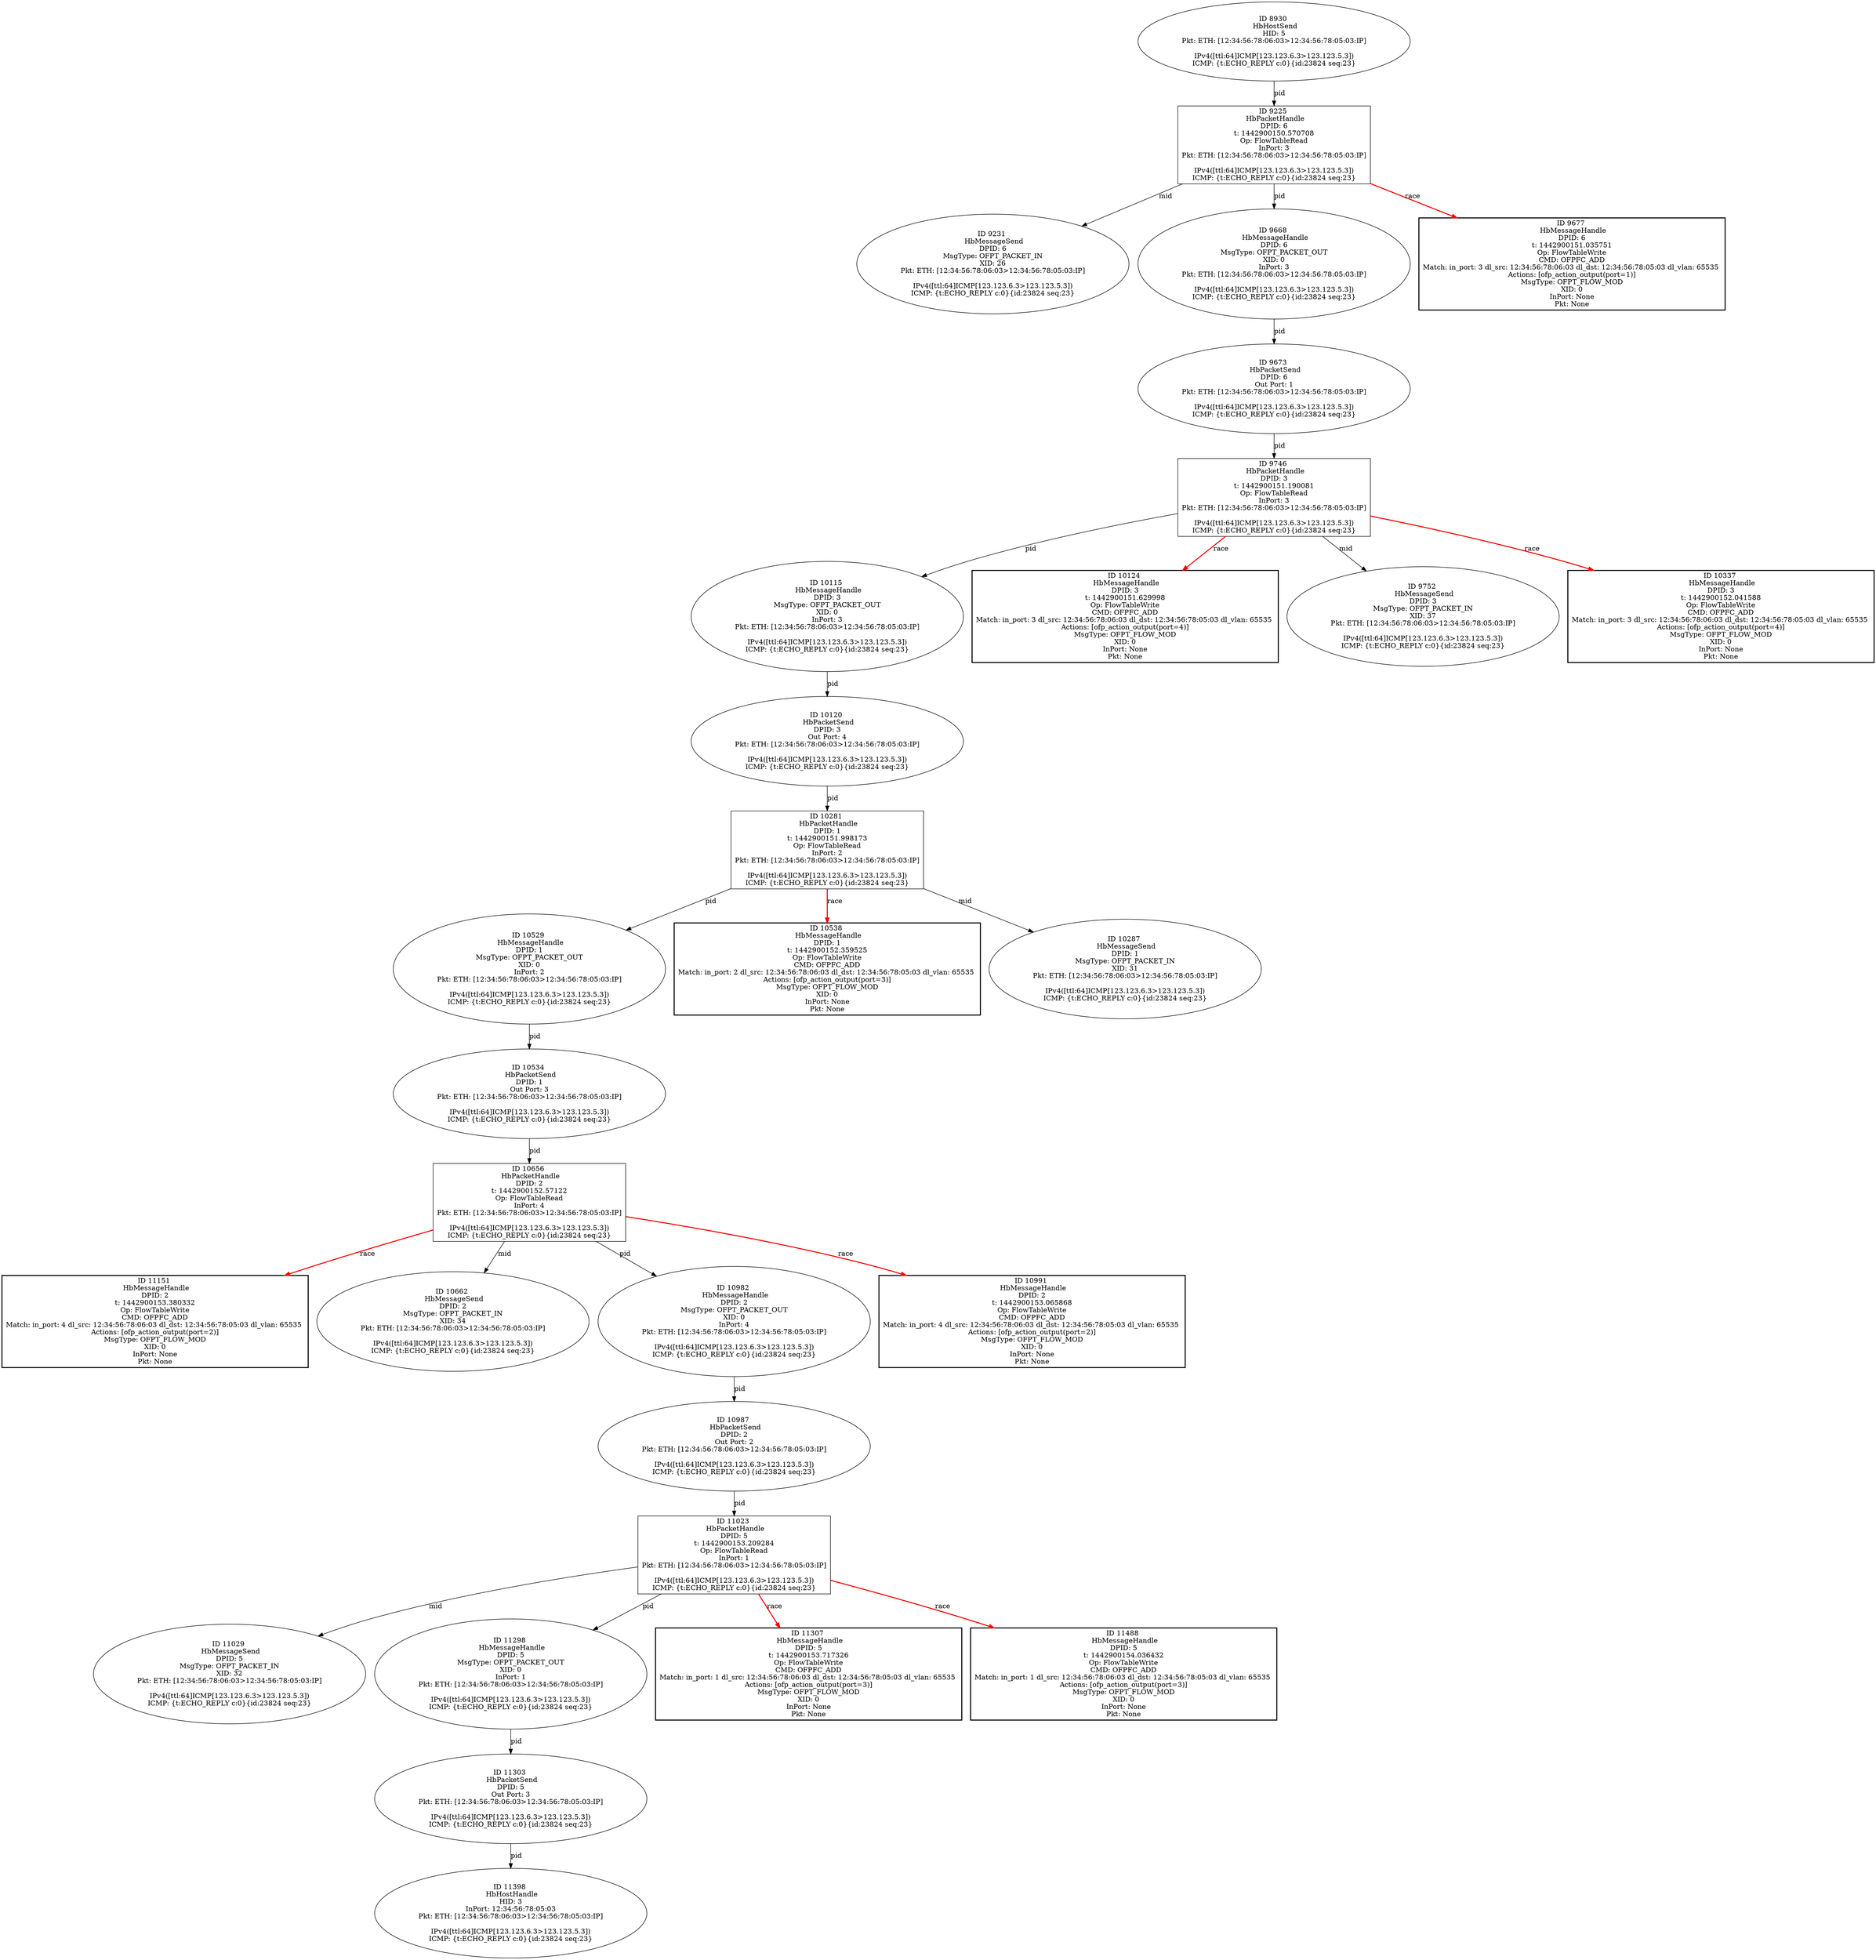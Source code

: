 strict digraph G {
10115 [shape=oval, event=<hb_events.HbMessageHandle object at 0x109eaa190>, label="ID 10115 
 HbMessageHandle
DPID: 3
MsgType: OFPT_PACKET_OUT
XID: 0
InPort: 3
Pkt: ETH: [12:34:56:78:06:03>12:34:56:78:05:03:IP]

IPv4([ttl:64]ICMP[123.123.6.3>123.123.5.3])
ICMP: {t:ECHO_REPLY c:0}{id:23824 seq:23}"];
11398 [shape=oval, event=<hb_events.HbHostHandle object at 0x10a3aa690>, label="ID 11398 
 HbHostHandle
HID: 3
InPort: 12:34:56:78:05:03
Pkt: ETH: [12:34:56:78:06:03>12:34:56:78:05:03:IP]

IPv4([ttl:64]ICMP[123.123.6.3>123.123.5.3])
ICMP: {t:ECHO_REPLY c:0}{id:23824 seq:23}"];
10120 [shape=oval, event=<hb_events.HbPacketSend object at 0x109eaa7d0>, label="ID 10120 
 HbPacketSend
DPID: 3
Out Port: 4
Pkt: ETH: [12:34:56:78:06:03>12:34:56:78:05:03:IP]

IPv4([ttl:64]ICMP[123.123.6.3>123.123.5.3])
ICMP: {t:ECHO_REPLY c:0}{id:23824 seq:23}"];
9225 [shape=box, event=<hb_events.HbPacketHandle object at 0x109c25190>, label="ID 9225 
 HbPacketHandle
DPID: 6
t: 1442900150.570708
Op: FlowTableRead
InPort: 3
Pkt: ETH: [12:34:56:78:06:03>12:34:56:78:05:03:IP]

IPv4([ttl:64]ICMP[123.123.6.3>123.123.5.3])
ICMP: {t:ECHO_REPLY c:0}{id:23824 seq:23}"];
10124 [shape=box, style=bold, event=<hb_events.HbMessageHandle object at 0x109eb0e90>, label="ID 10124 
 HbMessageHandle
DPID: 3
t: 1442900151.629998
Op: FlowTableWrite
CMD: OFPFC_ADD
Match: in_port: 3 dl_src: 12:34:56:78:06:03 dl_dst: 12:34:56:78:05:03 dl_vlan: 65535 
Actions: [ofp_action_output(port=4)]
MsgType: OFPT_FLOW_MOD
XID: 0
InPort: None
Pkt: None"];
9231 [shape=oval, event=<hb_events.HbMessageSend object at 0x109c25950>, label="ID 9231 
 HbMessageSend
DPID: 6
MsgType: OFPT_PACKET_IN
XID: 26
Pkt: ETH: [12:34:56:78:06:03>12:34:56:78:05:03:IP]

IPv4([ttl:64]ICMP[123.123.6.3>123.123.5.3])
ICMP: {t:ECHO_REPLY c:0}{id:23824 seq:23}"];
9746 [shape=box, event=<hb_events.HbPacketHandle object at 0x109d7b410>, label="ID 9746 
 HbPacketHandle
DPID: 3
t: 1442900151.190081
Op: FlowTableRead
InPort: 3
Pkt: ETH: [12:34:56:78:06:03>12:34:56:78:05:03:IP]

IPv4([ttl:64]ICMP[123.123.6.3>123.123.5.3])
ICMP: {t:ECHO_REPLY c:0}{id:23824 seq:23}"];
11029 [shape=oval, event=<hb_events.HbMessageSend object at 0x10a204790>, label="ID 11029 
 HbMessageSend
DPID: 5
MsgType: OFPT_PACKET_IN
XID: 32
Pkt: ETH: [12:34:56:78:06:03>12:34:56:78:05:03:IP]

IPv4([ttl:64]ICMP[123.123.6.3>123.123.5.3])
ICMP: {t:ECHO_REPLY c:0}{id:23824 seq:23}"];
9752 [shape=oval, event=<hb_events.HbMessageSend object at 0x109d7e610>, label="ID 9752 
 HbMessageSend
DPID: 3
MsgType: OFPT_PACKET_IN
XID: 37
Pkt: ETH: [12:34:56:78:06:03>12:34:56:78:05:03:IP]

IPv4([ttl:64]ICMP[123.123.6.3>123.123.5.3])
ICMP: {t:ECHO_REPLY c:0}{id:23824 seq:23}"];
10656 [shape=box, event=<hb_events.HbPacketHandle object at 0x10a088590>, label="ID 10656 
 HbPacketHandle
DPID: 2
t: 1442900152.57122
Op: FlowTableRead
InPort: 4
Pkt: ETH: [12:34:56:78:06:03>12:34:56:78:05:03:IP]

IPv4([ttl:64]ICMP[123.123.6.3>123.123.5.3])
ICMP: {t:ECHO_REPLY c:0}{id:23824 seq:23}"];
10529 [shape=oval, event=<hb_events.HbMessageHandle object at 0x10a0282d0>, label="ID 10529 
 HbMessageHandle
DPID: 1
MsgType: OFPT_PACKET_OUT
XID: 0
InPort: 2
Pkt: ETH: [12:34:56:78:06:03>12:34:56:78:05:03:IP]

IPv4([ttl:64]ICMP[123.123.6.3>123.123.5.3])
ICMP: {t:ECHO_REPLY c:0}{id:23824 seq:23}"];
11298 [shape=oval, event=<hb_events.HbMessageHandle object at 0x10a359a90>, label="ID 11298 
 HbMessageHandle
DPID: 5
MsgType: OFPT_PACKET_OUT
XID: 0
InPort: 1
Pkt: ETH: [12:34:56:78:06:03>12:34:56:78:05:03:IP]

IPv4([ttl:64]ICMP[123.123.6.3>123.123.5.3])
ICMP: {t:ECHO_REPLY c:0}{id:23824 seq:23}"];
11151 [shape=box, style=bold, event=<hb_events.HbMessageHandle object at 0x10a2a0390>, label="ID 11151 
 HbMessageHandle
DPID: 2
t: 1442900153.380332
Op: FlowTableWrite
CMD: OFPFC_ADD
Match: in_port: 4 dl_src: 12:34:56:78:06:03 dl_dst: 12:34:56:78:05:03 dl_vlan: 65535 
Actions: [ofp_action_output(port=2)]
MsgType: OFPT_FLOW_MOD
XID: 0
InPort: None
Pkt: None"];
10534 [shape=oval, event=<hb_events.HbPacketSend object at 0x10a02ef10>, label="ID 10534 
 HbPacketSend
DPID: 1
Out Port: 3
Pkt: ETH: [12:34:56:78:06:03>12:34:56:78:05:03:IP]

IPv4([ttl:64]ICMP[123.123.6.3>123.123.5.3])
ICMP: {t:ECHO_REPLY c:0}{id:23824 seq:23}"];
11303 [shape=oval, event=<hb_events.HbPacketSend object at 0x10a36f050>, label="ID 11303 
 HbPacketSend
DPID: 5
Out Port: 3
Pkt: ETH: [12:34:56:78:06:03>12:34:56:78:05:03:IP]

IPv4([ttl:64]ICMP[123.123.6.3>123.123.5.3])
ICMP: {t:ECHO_REPLY c:0}{id:23824 seq:23}"];
10281 [shape=box, event=<hb_events.HbPacketHandle object at 0x109f35390>, label="ID 10281 
 HbPacketHandle
DPID: 1
t: 1442900151.998173
Op: FlowTableRead
InPort: 2
Pkt: ETH: [12:34:56:78:06:03>12:34:56:78:05:03:IP]

IPv4([ttl:64]ICMP[123.123.6.3>123.123.5.3])
ICMP: {t:ECHO_REPLY c:0}{id:23824 seq:23}"];
10538 [shape=box, style=bold, event=<hb_events.HbMessageHandle object at 0x10a03ab10>, label="ID 10538 
 HbMessageHandle
DPID: 1
t: 1442900152.359525
Op: FlowTableWrite
CMD: OFPFC_ADD
Match: in_port: 2 dl_src: 12:34:56:78:06:03 dl_dst: 12:34:56:78:05:03 dl_vlan: 65535 
Actions: [ofp_action_output(port=3)]
MsgType: OFPT_FLOW_MOD
XID: 0
InPort: None
Pkt: None"];
11307 [shape=box, style=bold, event=<hb_events.HbMessageHandle object at 0x10a37c450>, label="ID 11307 
 HbMessageHandle
DPID: 5
t: 1442900153.717326
Op: FlowTableWrite
CMD: OFPFC_ADD
Match: in_port: 1 dl_src: 12:34:56:78:06:03 dl_dst: 12:34:56:78:05:03 dl_vlan: 65535 
Actions: [ofp_action_output(port=3)]
MsgType: OFPT_FLOW_MOD
XID: 0
InPort: None
Pkt: None"];
10287 [shape=oval, event=<hb_events.HbMessageSend object at 0x109f35ad0>, label="ID 10287 
 HbMessageSend
DPID: 1
MsgType: OFPT_PACKET_IN
XID: 31
Pkt: ETH: [12:34:56:78:06:03>12:34:56:78:05:03:IP]

IPv4([ttl:64]ICMP[123.123.6.3>123.123.5.3])
ICMP: {t:ECHO_REPLY c:0}{id:23824 seq:23}"];
9668 [shape=oval, event=<hb_events.HbMessageHandle object at 0x109d48f50>, label="ID 9668 
 HbMessageHandle
DPID: 6
MsgType: OFPT_PACKET_OUT
XID: 0
InPort: 3
Pkt: ETH: [12:34:56:78:06:03>12:34:56:78:05:03:IP]

IPv4([ttl:64]ICMP[123.123.6.3>123.123.5.3])
ICMP: {t:ECHO_REPLY c:0}{id:23824 seq:23}"];
9673 [shape=oval, event=<hb_events.HbPacketSend object at 0x109d41a50>, label="ID 9673 
 HbPacketSend
DPID: 6
Out Port: 1
Pkt: ETH: [12:34:56:78:06:03>12:34:56:78:05:03:IP]

IPv4([ttl:64]ICMP[123.123.6.3>123.123.5.3])
ICMP: {t:ECHO_REPLY c:0}{id:23824 seq:23}"];
9677 [shape=box, style=bold, event=<hb_events.HbMessageHandle object at 0x109d4e190>, label="ID 9677 
 HbMessageHandle
DPID: 6
t: 1442900151.035751
Op: FlowTableWrite
CMD: OFPFC_ADD
Match: in_port: 3 dl_src: 12:34:56:78:06:03 dl_dst: 12:34:56:78:05:03 dl_vlan: 65535 
Actions: [ofp_action_output(port=1)]
MsgType: OFPT_FLOW_MOD
XID: 0
InPort: None
Pkt: None"];
11023 [shape=box, event=<hb_events.HbPacketHandle object at 0x10a1f8c10>, label="ID 11023 
 HbPacketHandle
DPID: 5
t: 1442900153.209284
Op: FlowTableRead
InPort: 1
Pkt: ETH: [12:34:56:78:06:03>12:34:56:78:05:03:IP]

IPv4([ttl:64]ICMP[123.123.6.3>123.123.5.3])
ICMP: {t:ECHO_REPLY c:0}{id:23824 seq:23}"];
11488 [shape=box, style=bold, event=<hb_events.HbMessageHandle object at 0x10a450290>, label="ID 11488 
 HbMessageHandle
DPID: 5
t: 1442900154.036432
Op: FlowTableWrite
CMD: OFPFC_ADD
Match: in_port: 1 dl_src: 12:34:56:78:06:03 dl_dst: 12:34:56:78:05:03 dl_vlan: 65535 
Actions: [ofp_action_output(port=3)]
MsgType: OFPT_FLOW_MOD
XID: 0
InPort: None
Pkt: None"];
10337 [shape=box, style=bold, event=<hb_events.HbMessageHandle object at 0x109f72210>, label="ID 10337 
 HbMessageHandle
DPID: 3
t: 1442900152.041588
Op: FlowTableWrite
CMD: OFPFC_ADD
Match: in_port: 3 dl_src: 12:34:56:78:06:03 dl_dst: 12:34:56:78:05:03 dl_vlan: 65535 
Actions: [ofp_action_output(port=4)]
MsgType: OFPT_FLOW_MOD
XID: 0
InPort: None
Pkt: None"];
8930 [shape=oval, event=<hb_events.HbHostSend object at 0x109b8ded0>, label="ID 8930 
 HbHostSend
HID: 5
Pkt: ETH: [12:34:56:78:06:03>12:34:56:78:05:03:IP]

IPv4([ttl:64]ICMP[123.123.6.3>123.123.5.3])
ICMP: {t:ECHO_REPLY c:0}{id:23824 seq:23}"];
10662 [shape=oval, event=<hb_events.HbMessageSend object at 0x10a088b90>, label="ID 10662 
 HbMessageSend
DPID: 2
MsgType: OFPT_PACKET_IN
XID: 34
Pkt: ETH: [12:34:56:78:06:03>12:34:56:78:05:03:IP]

IPv4([ttl:64]ICMP[123.123.6.3>123.123.5.3])
ICMP: {t:ECHO_REPLY c:0}{id:23824 seq:23}"];
10982 [shape=oval, event=<hb_events.HbMessageHandle object at 0x10a1dfe90>, label="ID 10982 
 HbMessageHandle
DPID: 2
MsgType: OFPT_PACKET_OUT
XID: 0
InPort: 4
Pkt: ETH: [12:34:56:78:06:03>12:34:56:78:05:03:IP]

IPv4([ttl:64]ICMP[123.123.6.3>123.123.5.3])
ICMP: {t:ECHO_REPLY c:0}{id:23824 seq:23}"];
10987 [shape=oval, event=<hb_events.HbPacketSend object at 0x10a1d3990>, label="ID 10987 
 HbPacketSend
DPID: 2
Out Port: 2
Pkt: ETH: [12:34:56:78:06:03>12:34:56:78:05:03:IP]

IPv4([ttl:64]ICMP[123.123.6.3>123.123.5.3])
ICMP: {t:ECHO_REPLY c:0}{id:23824 seq:23}"];
10991 [shape=box, style=bold, event=<hb_events.HbMessageHandle object at 0x10a1ebe50>, label="ID 10991 
 HbMessageHandle
DPID: 2
t: 1442900153.065868
Op: FlowTableWrite
CMD: OFPFC_ADD
Match: in_port: 4 dl_src: 12:34:56:78:06:03 dl_dst: 12:34:56:78:05:03 dl_vlan: 65535 
Actions: [ofp_action_output(port=2)]
MsgType: OFPT_FLOW_MOD
XID: 0
InPort: None
Pkt: None"];
10115 -> 10120  [rel=pid, label=pid];
10120 -> 10281  [rel=pid, label=pid];
9225 -> 9668  [rel=pid, label=pid];
9225 -> 9677  [harmful=True, color=red, style=bold, rel=race, label=race];
9225 -> 9231  [rel=mid, label=mid];
11023 -> 11488  [harmful=True, color=red, style=bold, rel=race, label=race];
11023 -> 11298  [rel=pid, label=pid];
11023 -> 11307  [harmful=True, color=red, style=bold, rel=race, label=race];
11023 -> 11029  [rel=mid, label=mid];
9746 -> 9752  [rel=mid, label=mid];
9746 -> 10337  [harmful=True, color=red, style=bold, rel=race, label=race];
9746 -> 10115  [rel=pid, label=pid];
9746 -> 10124  [harmful=True, color=red, style=bold, rel=race, label=race];
10656 -> 11151  [harmful=True, color=red, style=bold, rel=race, label=race];
10656 -> 10662  [rel=mid, label=mid];
10656 -> 10982  [rel=pid, label=pid];
10656 -> 10991  [harmful=True, color=red, style=bold, rel=race, label=race];
10529 -> 10534  [rel=pid, label=pid];
11298 -> 11303  [rel=pid, label=pid];
10534 -> 10656  [rel=pid, label=pid];
11303 -> 11398  [rel=pid, label=pid];
10281 -> 10529  [rel=pid, label=pid];
10281 -> 10538  [harmful=True, color=red, style=bold, rel=race, label=race];
10281 -> 10287  [rel=mid, label=mid];
9668 -> 9673  [rel=pid, label=pid];
9673 -> 9746  [rel=pid, label=pid];
8930 -> 9225  [rel=pid, label=pid];
10982 -> 10987  [rel=pid, label=pid];
10987 -> 11023  [rel=pid, label=pid];
}
